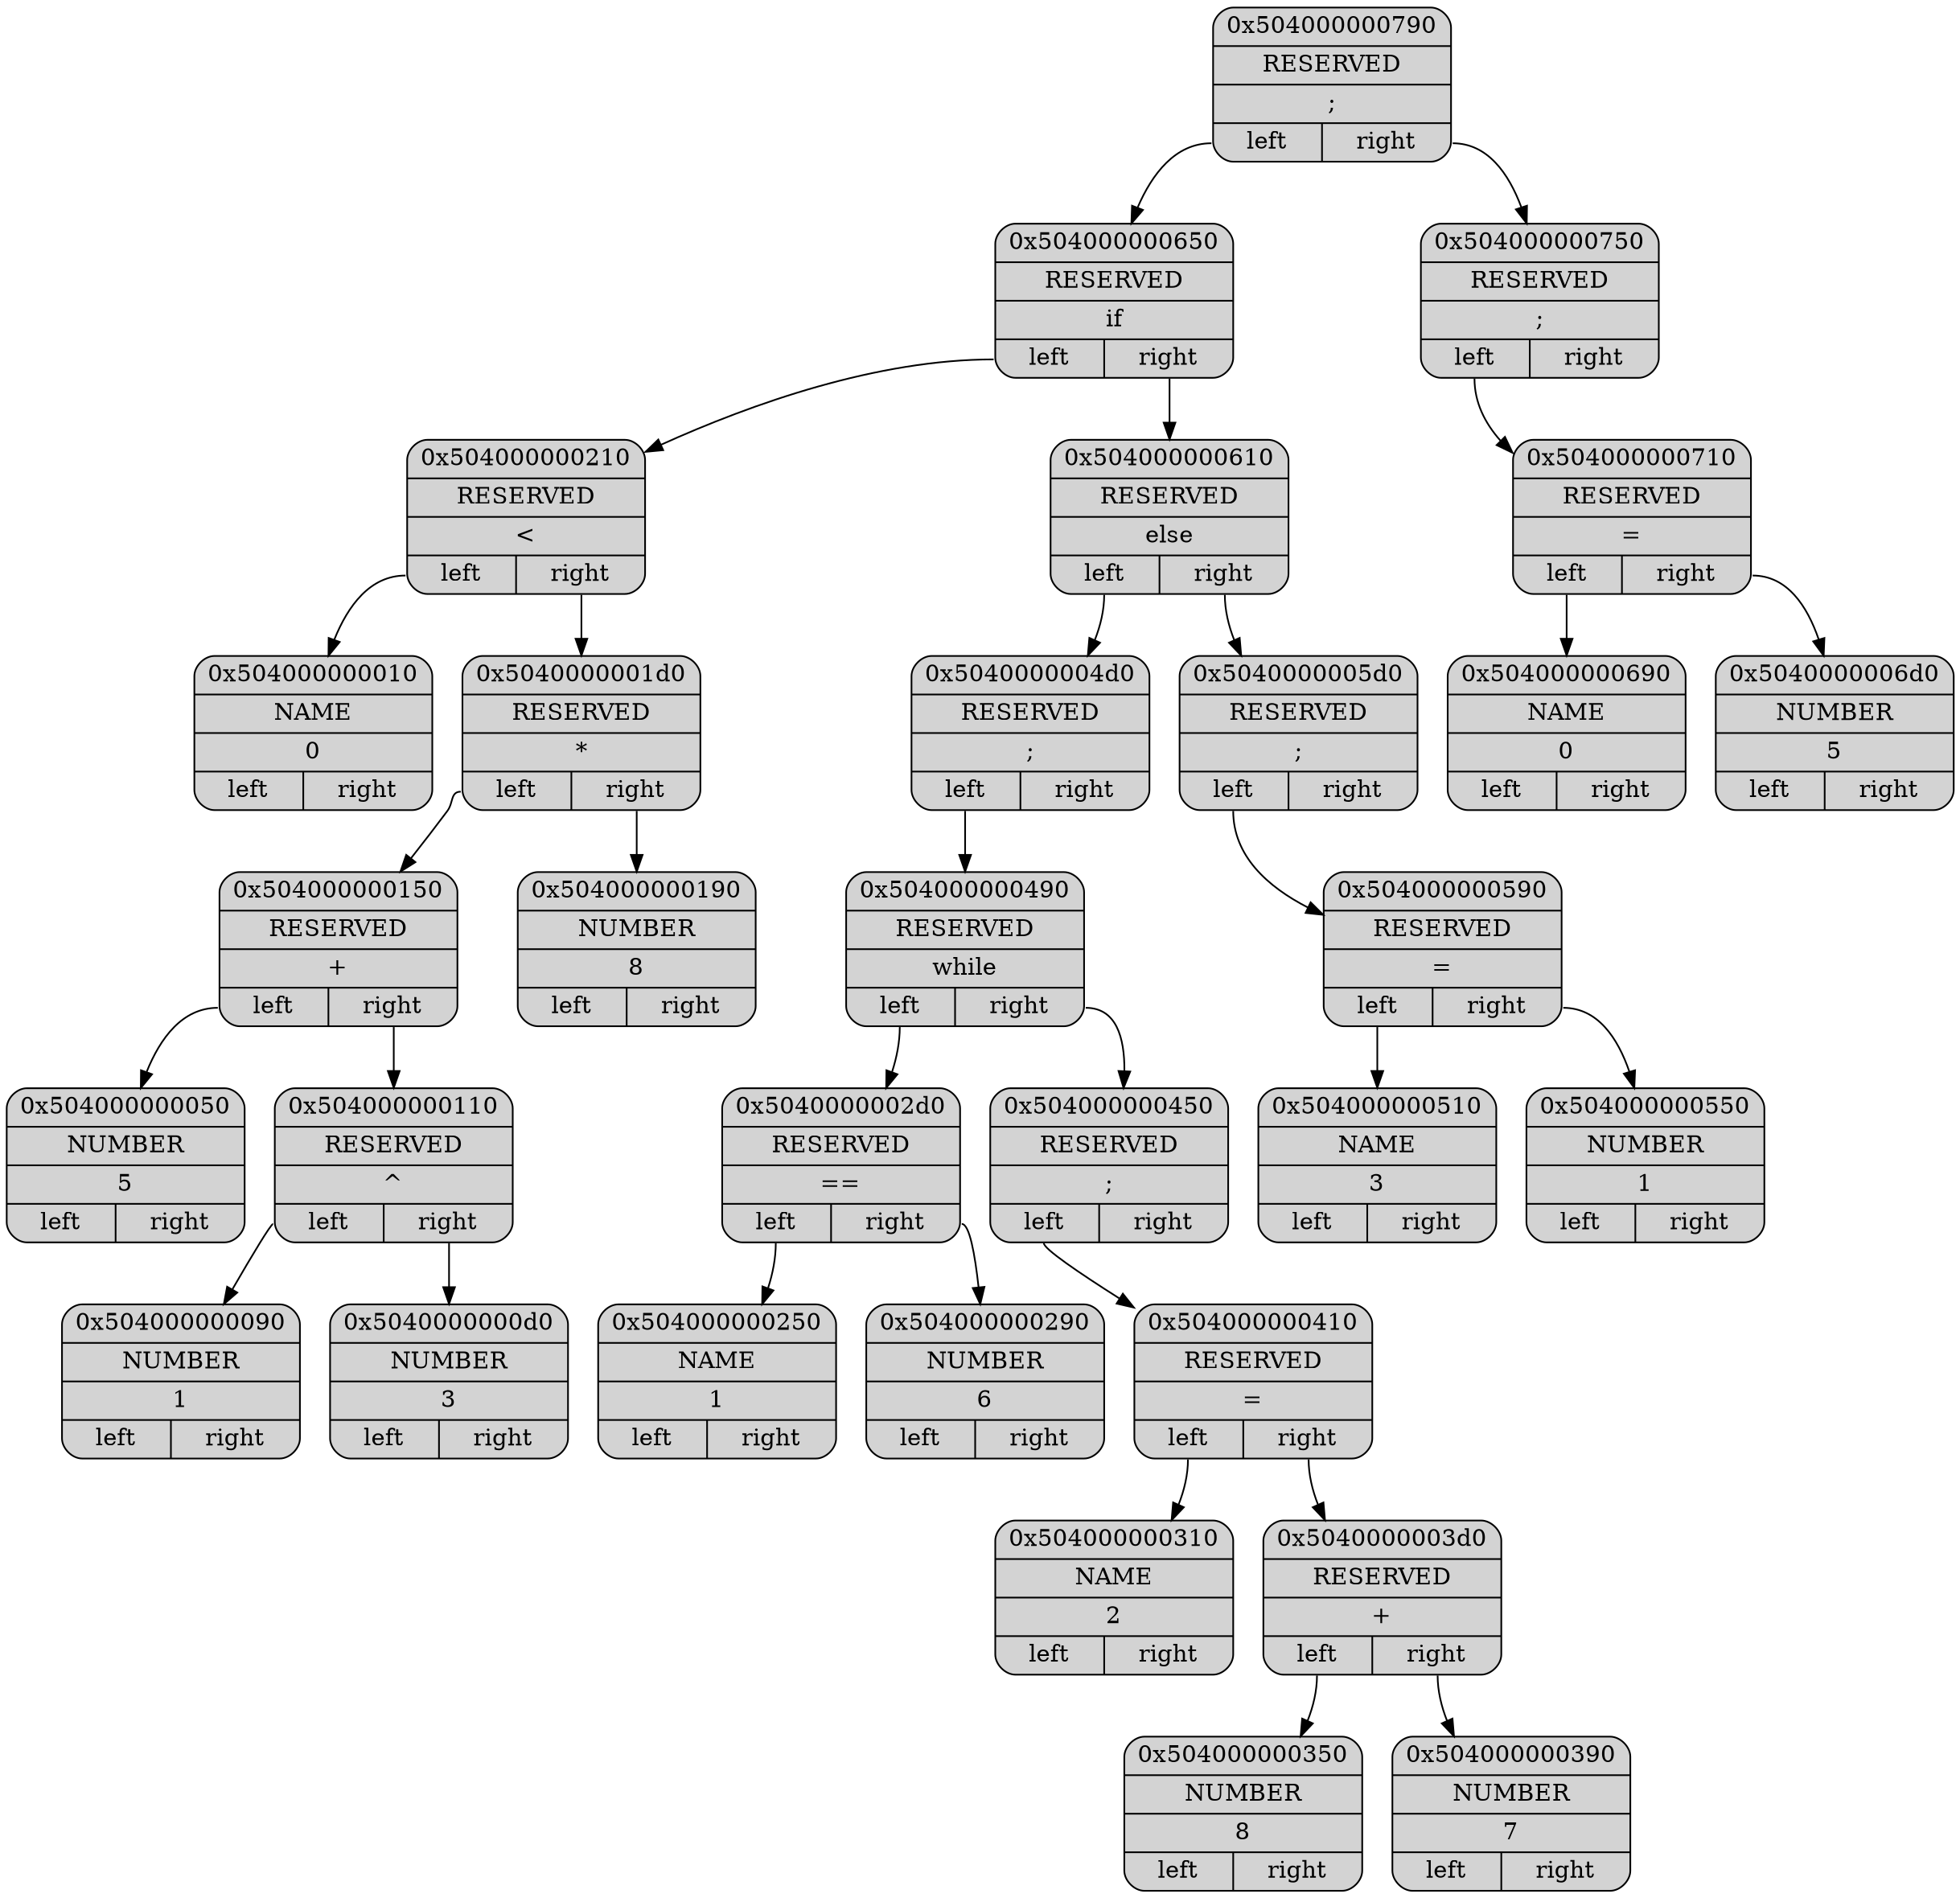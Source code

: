 digraph G
{
node[shape="record", style="rounded, filled"];

p0x504000000790[label = "{ <ptr> 0x504000000790 | <type> RESERVED | <data> \; | { <l>left|<r>right } }"];
p0x504000000650[label = "{ <ptr> 0x504000000650 | <type> RESERVED | <data> \if | { <l>left|<r>right } }"];
p0x504000000210[label = "{ <ptr> 0x504000000210 | <type> RESERVED | <data> \< | { <l>left|<r>right } }"];
p0x504000000010[label = "{ <ptr> 0x504000000010 | <type> NAME | <data> 0 | { <l>left|<r>right } }"];
p0x5040000001d0[label = "{ <ptr> 0x5040000001d0 | <type> RESERVED | <data> \* | { <l>left|<r>right } }"];
p0x504000000150[label = "{ <ptr> 0x504000000150 | <type> RESERVED | <data> \+ | { <l>left|<r>right } }"];
p0x504000000050[label = "{ <ptr> 0x504000000050 | <type> NUMBER | <data> 5 | { <l>left|<r>right } }"];
p0x504000000110[label = "{ <ptr> 0x504000000110 | <type> RESERVED | <data> \^ | { <l>left|<r>right } }"];
p0x504000000090[label = "{ <ptr> 0x504000000090 | <type> NUMBER | <data> 1 | { <l>left|<r>right } }"];
p0x5040000000d0[label = "{ <ptr> 0x5040000000d0 | <type> NUMBER | <data> 3 | { <l>left|<r>right } }"];
p0x504000000190[label = "{ <ptr> 0x504000000190 | <type> NUMBER | <data> 8 | { <l>left|<r>right } }"];
p0x504000000610[label = "{ <ptr> 0x504000000610 | <type> RESERVED | <data> \else | { <l>left|<r>right } }"];
p0x5040000004d0[label = "{ <ptr> 0x5040000004d0 | <type> RESERVED | <data> \; | { <l>left|<r>right } }"];
p0x504000000490[label = "{ <ptr> 0x504000000490 | <type> RESERVED | <data> \while | { <l>left|<r>right } }"];
p0x5040000002d0[label = "{ <ptr> 0x5040000002d0 | <type> RESERVED | <data> \== | { <l>left|<r>right } }"];
p0x504000000250[label = "{ <ptr> 0x504000000250 | <type> NAME | <data> 1 | { <l>left|<r>right } }"];
p0x504000000290[label = "{ <ptr> 0x504000000290 | <type> NUMBER | <data> 6 | { <l>left|<r>right } }"];
p0x504000000450[label = "{ <ptr> 0x504000000450 | <type> RESERVED | <data> \; | { <l>left|<r>right } }"];
p0x504000000410[label = "{ <ptr> 0x504000000410 | <type> RESERVED | <data> \= | { <l>left|<r>right } }"];
p0x504000000310[label = "{ <ptr> 0x504000000310 | <type> NAME | <data> 2 | { <l>left|<r>right } }"];
p0x5040000003d0[label = "{ <ptr> 0x5040000003d0 | <type> RESERVED | <data> \+ | { <l>left|<r>right } }"];
p0x504000000350[label = "{ <ptr> 0x504000000350 | <type> NUMBER | <data> 8 | { <l>left|<r>right } }"];
p0x504000000390[label = "{ <ptr> 0x504000000390 | <type> NUMBER | <data> 7 | { <l>left|<r>right } }"];
p0x5040000005d0[label = "{ <ptr> 0x5040000005d0 | <type> RESERVED | <data> \; | { <l>left|<r>right } }"];
p0x504000000590[label = "{ <ptr> 0x504000000590 | <type> RESERVED | <data> \= | { <l>left|<r>right } }"];
p0x504000000510[label = "{ <ptr> 0x504000000510 | <type> NAME | <data> 3 | { <l>left|<r>right } }"];
p0x504000000550[label = "{ <ptr> 0x504000000550 | <type> NUMBER | <data> 1 | { <l>left|<r>right } }"];
p0x504000000750[label = "{ <ptr> 0x504000000750 | <type> RESERVED | <data> \; | { <l>left|<r>right } }"];
p0x504000000710[label = "{ <ptr> 0x504000000710 | <type> RESERVED | <data> \= | { <l>left|<r>right } }"];
p0x504000000690[label = "{ <ptr> 0x504000000690 | <type> NAME | <data> 0 | { <l>left|<r>right } }"];
p0x5040000006d0[label = "{ <ptr> 0x5040000006d0 | <type> NUMBER | <data> 5 | { <l>left|<r>right } }"];

p0x504000000790:<l> -> p0x504000000650
p0x504000000650:<l> -> p0x504000000210
p0x504000000210:<l> -> p0x504000000010
p0x504000000210:<r> -> p0x5040000001d0
p0x5040000001d0:<l> -> p0x504000000150
p0x504000000150:<l> -> p0x504000000050
p0x504000000150:<r> -> p0x504000000110
p0x504000000110:<l> -> p0x504000000090
p0x504000000110:<r> -> p0x5040000000d0
p0x5040000001d0:<r> -> p0x504000000190
p0x504000000650:<r> -> p0x504000000610
p0x504000000610:<l> -> p0x5040000004d0
p0x5040000004d0:<l> -> p0x504000000490
p0x504000000490:<l> -> p0x5040000002d0
p0x5040000002d0:<l> -> p0x504000000250
p0x5040000002d0:<r> -> p0x504000000290
p0x504000000490:<r> -> p0x504000000450
p0x504000000450:<l> -> p0x504000000410
p0x504000000410:<l> -> p0x504000000310
p0x504000000410:<r> -> p0x5040000003d0
p0x5040000003d0:<l> -> p0x504000000350
p0x5040000003d0:<r> -> p0x504000000390
p0x504000000610:<r> -> p0x5040000005d0
p0x5040000005d0:<l> -> p0x504000000590
p0x504000000590:<l> -> p0x504000000510
p0x504000000590:<r> -> p0x504000000550
p0x504000000790:<r> -> p0x504000000750
p0x504000000750:<l> -> p0x504000000710
p0x504000000710:<l> -> p0x504000000690
p0x504000000710:<r> -> p0x5040000006d0
}
